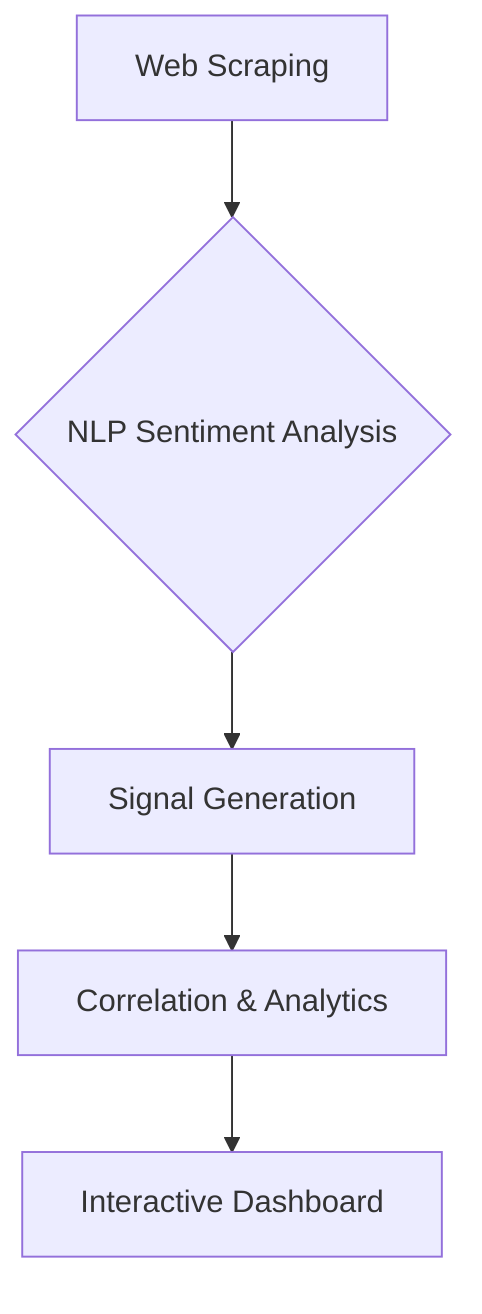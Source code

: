 graph TD
    A[Web Scraping] --> B{NLP Sentiment Analysis}
    B --> C[Signal Generation]
    C --> D[Correlation & Analytics]
    D --> E[Interactive Dashboard]